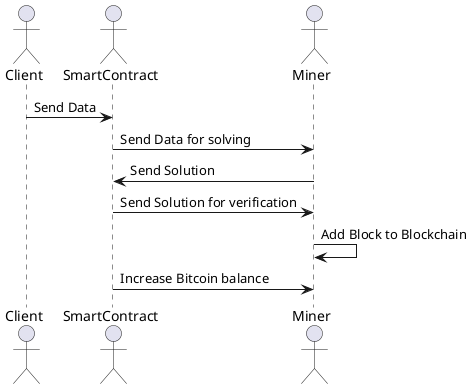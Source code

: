 @startuml activity2

actor Client
actor SmartContract
actor Miner

Client -> SmartContract : Send Data
SmartContract -> Miner : Send Data for solving
Miner -> SmartContract : Send Solution
SmartContract -> Miner : Send Solution for verification
Miner -> Miner : Add Block to Blockchain
SmartContract -> Miner : Increase Bitcoin balance

@enduml